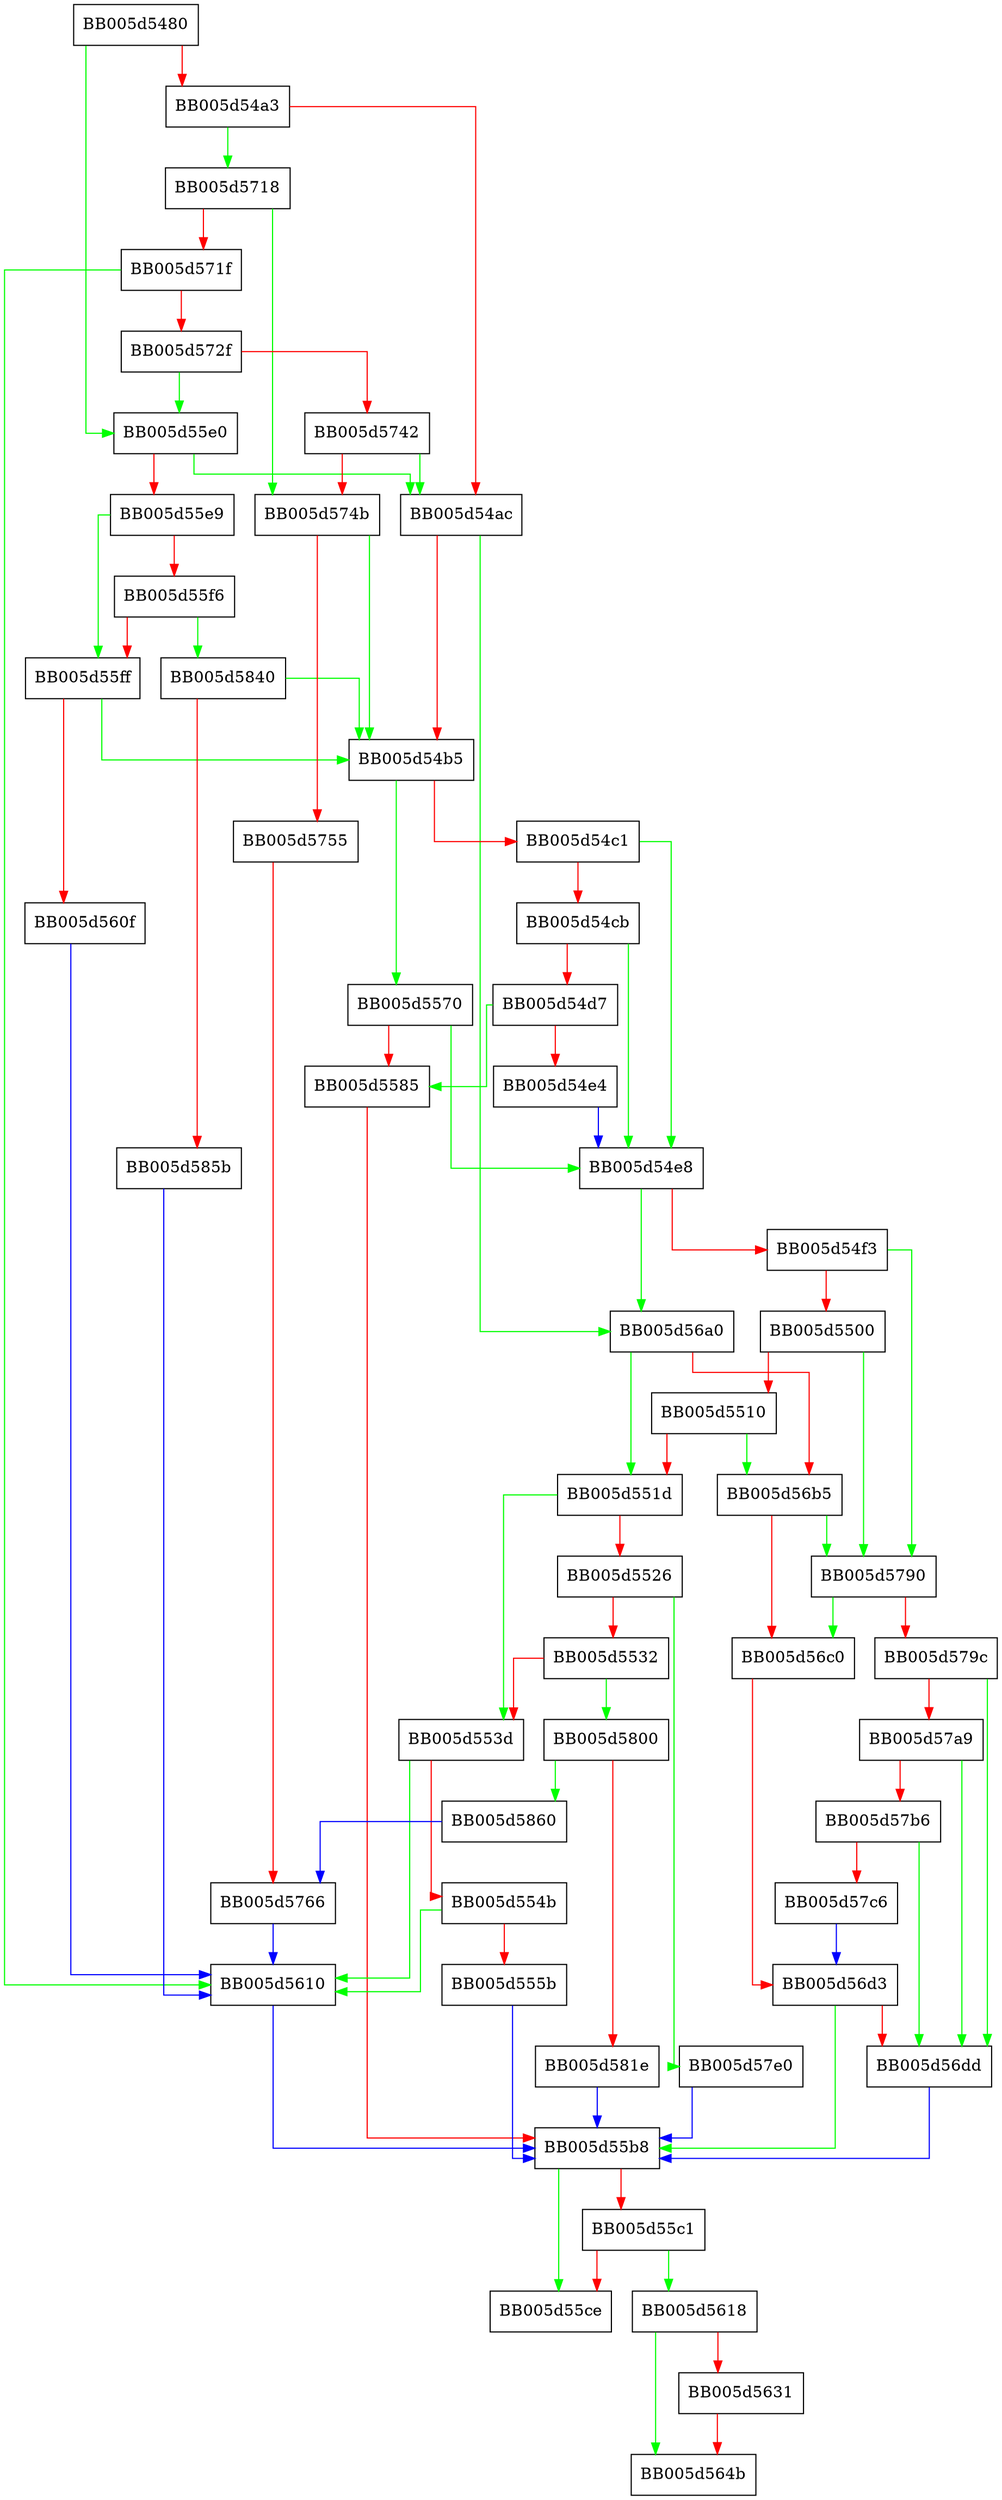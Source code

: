 digraph EVP_PKEY_copy_parameters {
  node [shape="box"];
  graph [splines=ortho];
  BB005d5480 -> BB005d55e0 [color="green"];
  BB005d5480 -> BB005d54a3 [color="red"];
  BB005d54a3 -> BB005d5718 [color="green"];
  BB005d54a3 -> BB005d54ac [color="red"];
  BB005d54ac -> BB005d56a0 [color="green"];
  BB005d54ac -> BB005d54b5 [color="red"];
  BB005d54b5 -> BB005d5570 [color="green"];
  BB005d54b5 -> BB005d54c1 [color="red"];
  BB005d54c1 -> BB005d54e8 [color="green"];
  BB005d54c1 -> BB005d54cb [color="red"];
  BB005d54cb -> BB005d54e8 [color="green"];
  BB005d54cb -> BB005d54d7 [color="red"];
  BB005d54d7 -> BB005d5585 [color="green"];
  BB005d54d7 -> BB005d54e4 [color="red"];
  BB005d54e4 -> BB005d54e8 [color="blue"];
  BB005d54e8 -> BB005d56a0 [color="green"];
  BB005d54e8 -> BB005d54f3 [color="red"];
  BB005d54f3 -> BB005d5790 [color="green"];
  BB005d54f3 -> BB005d5500 [color="red"];
  BB005d5500 -> BB005d5790 [color="green"];
  BB005d5500 -> BB005d5510 [color="red"];
  BB005d5510 -> BB005d56b5 [color="green"];
  BB005d5510 -> BB005d551d [color="red"];
  BB005d551d -> BB005d553d [color="green"];
  BB005d551d -> BB005d5526 [color="red"];
  BB005d5526 -> BB005d57e0 [color="green"];
  BB005d5526 -> BB005d5532 [color="red"];
  BB005d5532 -> BB005d5800 [color="green"];
  BB005d5532 -> BB005d553d [color="red"];
  BB005d553d -> BB005d5610 [color="green"];
  BB005d553d -> BB005d554b [color="red"];
  BB005d554b -> BB005d5610 [color="green"];
  BB005d554b -> BB005d555b [color="red"];
  BB005d555b -> BB005d55b8 [color="blue"];
  BB005d5570 -> BB005d54e8 [color="green"];
  BB005d5570 -> BB005d5585 [color="red"];
  BB005d5585 -> BB005d55b8 [color="red"];
  BB005d55b8 -> BB005d55ce [color="green"];
  BB005d55b8 -> BB005d55c1 [color="red"];
  BB005d55c1 -> BB005d5618 [color="green"];
  BB005d55c1 -> BB005d55ce [color="red"];
  BB005d55e0 -> BB005d54ac [color="green"];
  BB005d55e0 -> BB005d55e9 [color="red"];
  BB005d55e9 -> BB005d55ff [color="green"];
  BB005d55e9 -> BB005d55f6 [color="red"];
  BB005d55f6 -> BB005d5840 [color="green"];
  BB005d55f6 -> BB005d55ff [color="red"];
  BB005d55ff -> BB005d54b5 [color="green"];
  BB005d55ff -> BB005d560f [color="red"];
  BB005d560f -> BB005d5610 [color="blue"];
  BB005d5610 -> BB005d55b8 [color="blue"];
  BB005d5618 -> BB005d564b [color="green"];
  BB005d5618 -> BB005d5631 [color="red"];
  BB005d5631 -> BB005d564b [color="red"];
  BB005d56a0 -> BB005d551d [color="green"];
  BB005d56a0 -> BB005d56b5 [color="red"];
  BB005d56b5 -> BB005d5790 [color="green"];
  BB005d56b5 -> BB005d56c0 [color="red"];
  BB005d56c0 -> BB005d56d3 [color="red"];
  BB005d56d3 -> BB005d55b8 [color="green"];
  BB005d56d3 -> BB005d56dd [color="red"];
  BB005d56dd -> BB005d55b8 [color="blue"];
  BB005d5718 -> BB005d574b [color="green"];
  BB005d5718 -> BB005d571f [color="red"];
  BB005d571f -> BB005d5610 [color="green"];
  BB005d571f -> BB005d572f [color="red"];
  BB005d572f -> BB005d55e0 [color="green"];
  BB005d572f -> BB005d5742 [color="red"];
  BB005d5742 -> BB005d54ac [color="green"];
  BB005d5742 -> BB005d574b [color="red"];
  BB005d574b -> BB005d54b5 [color="green"];
  BB005d574b -> BB005d5755 [color="red"];
  BB005d5755 -> BB005d5766 [color="red"];
  BB005d5766 -> BB005d5610 [color="blue"];
  BB005d5790 -> BB005d56c0 [color="green"];
  BB005d5790 -> BB005d579c [color="red"];
  BB005d579c -> BB005d56dd [color="green"];
  BB005d579c -> BB005d57a9 [color="red"];
  BB005d57a9 -> BB005d56dd [color="green"];
  BB005d57a9 -> BB005d57b6 [color="red"];
  BB005d57b6 -> BB005d56dd [color="green"];
  BB005d57b6 -> BB005d57c6 [color="red"];
  BB005d57c6 -> BB005d56d3 [color="blue"];
  BB005d57e0 -> BB005d55b8 [color="blue"];
  BB005d5800 -> BB005d5860 [color="green"];
  BB005d5800 -> BB005d581e [color="red"];
  BB005d581e -> BB005d55b8 [color="blue"];
  BB005d5840 -> BB005d54b5 [color="green"];
  BB005d5840 -> BB005d585b [color="red"];
  BB005d585b -> BB005d5610 [color="blue"];
  BB005d5860 -> BB005d5766 [color="blue"];
}